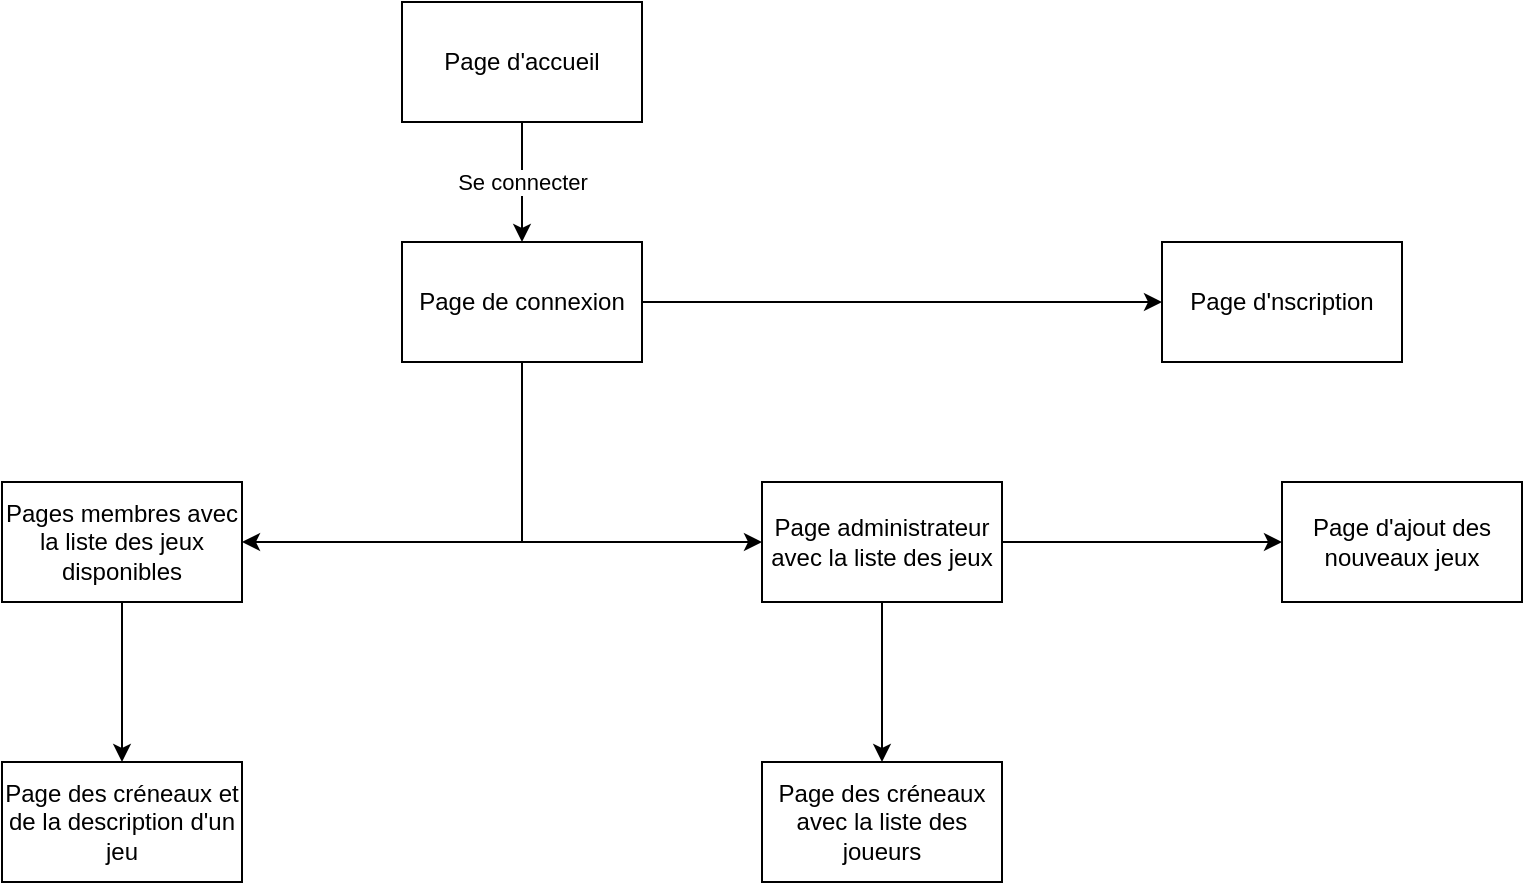 <mxfile version="22.0.3" type="device">
  <diagram name="Page-1" id="B2SHCMkdm4aLusyrsQGF">
    <mxGraphModel dx="993" dy="639" grid="1" gridSize="10" guides="1" tooltips="1" connect="1" arrows="1" fold="1" page="1" pageScale="1" pageWidth="827" pageHeight="1169" math="0" shadow="0">
      <root>
        <mxCell id="0" />
        <mxCell id="1" parent="0" />
        <mxCell id="MwQLpnIS52IHnqAtrCd0-7" value="Pages membres avec la liste des jeux disponibles" style="rounded=0;whiteSpace=wrap;html=1;" vertex="1" parent="1">
          <mxGeometry x="40" y="260" width="120" height="60" as="geometry" />
        </mxCell>
        <mxCell id="MwQLpnIS52IHnqAtrCd0-8" value="Page administrateur avec la liste des jeux" style="rounded=0;whiteSpace=wrap;html=1;" vertex="1" parent="1">
          <mxGeometry x="420" y="260" width="120" height="60" as="geometry" />
        </mxCell>
        <mxCell id="MwQLpnIS52IHnqAtrCd0-9" value="Page d&#39;nscription" style="rounded=0;whiteSpace=wrap;html=1;" vertex="1" parent="1">
          <mxGeometry x="620" y="140" width="120" height="60" as="geometry" />
        </mxCell>
        <mxCell id="MwQLpnIS52IHnqAtrCd0-14" value="Page des créneaux et de la description d&#39;un jeu" style="rounded=0;whiteSpace=wrap;html=1;" vertex="1" parent="1">
          <mxGeometry x="40" y="400" width="120" height="60" as="geometry" />
        </mxCell>
        <mxCell id="MwQLpnIS52IHnqAtrCd0-15" value="" style="group" vertex="1" connectable="0" parent="1">
          <mxGeometry x="240" y="20" width="120" height="180" as="geometry" />
        </mxCell>
        <mxCell id="MwQLpnIS52IHnqAtrCd0-5" value="Page d&#39;accueil" style="rounded=0;whiteSpace=wrap;html=1;" vertex="1" parent="MwQLpnIS52IHnqAtrCd0-15">
          <mxGeometry width="120" height="60" as="geometry" />
        </mxCell>
        <mxCell id="MwQLpnIS52IHnqAtrCd0-6" value="Page de connexion" style="rounded=0;whiteSpace=wrap;html=1;" vertex="1" parent="MwQLpnIS52IHnqAtrCd0-15">
          <mxGeometry y="120" width="120" height="60" as="geometry" />
        </mxCell>
        <mxCell id="MwQLpnIS52IHnqAtrCd0-10" value="" style="endArrow=classic;html=1;rounded=0;exitX=0.5;exitY=1;exitDx=0;exitDy=0;entryX=0.5;entryY=0;entryDx=0;entryDy=0;" edge="1" parent="MwQLpnIS52IHnqAtrCd0-15" source="MwQLpnIS52IHnqAtrCd0-5" target="MwQLpnIS52IHnqAtrCd0-6">
          <mxGeometry relative="1" as="geometry">
            <mxPoint x="-10" y="290" as="sourcePoint" />
            <mxPoint x="150" y="290" as="targetPoint" />
          </mxGeometry>
        </mxCell>
        <mxCell id="MwQLpnIS52IHnqAtrCd0-11" value="Se connecter" style="edgeLabel;resizable=0;html=1;align=center;verticalAlign=middle;" connectable="0" vertex="1" parent="MwQLpnIS52IHnqAtrCd0-10">
          <mxGeometry relative="1" as="geometry" />
        </mxCell>
        <mxCell id="MwQLpnIS52IHnqAtrCd0-16" value="Page des créneaux avec la liste des joueurs" style="rounded=0;whiteSpace=wrap;html=1;" vertex="1" parent="1">
          <mxGeometry x="420" y="400" width="120" height="60" as="geometry" />
        </mxCell>
        <mxCell id="MwQLpnIS52IHnqAtrCd0-23" value="" style="endArrow=classic;startArrow=classic;html=1;rounded=0;exitX=1;exitY=0.5;exitDx=0;exitDy=0;entryX=0;entryY=0.5;entryDx=0;entryDy=0;" edge="1" parent="1" source="MwQLpnIS52IHnqAtrCd0-7" target="MwQLpnIS52IHnqAtrCd0-8">
          <mxGeometry width="50" height="50" relative="1" as="geometry">
            <mxPoint x="380" y="350" as="sourcePoint" />
            <mxPoint x="430" y="300" as="targetPoint" />
          </mxGeometry>
        </mxCell>
        <mxCell id="MwQLpnIS52IHnqAtrCd0-24" value="" style="endArrow=none;html=1;rounded=0;exitX=0.5;exitY=1;exitDx=0;exitDy=0;" edge="1" parent="1" source="MwQLpnIS52IHnqAtrCd0-6">
          <mxGeometry width="50" height="50" relative="1" as="geometry">
            <mxPoint x="380" y="350" as="sourcePoint" />
            <mxPoint x="300" y="290" as="targetPoint" />
          </mxGeometry>
        </mxCell>
        <mxCell id="MwQLpnIS52IHnqAtrCd0-25" value="" style="endArrow=classic;html=1;rounded=0;exitX=1;exitY=0.5;exitDx=0;exitDy=0;entryX=0;entryY=0.5;entryDx=0;entryDy=0;" edge="1" parent="1" source="MwQLpnIS52IHnqAtrCd0-6" target="MwQLpnIS52IHnqAtrCd0-9">
          <mxGeometry width="50" height="50" relative="1" as="geometry">
            <mxPoint x="380" y="350" as="sourcePoint" />
            <mxPoint x="430" y="300" as="targetPoint" />
          </mxGeometry>
        </mxCell>
        <mxCell id="MwQLpnIS52IHnqAtrCd0-26" value="" style="endArrow=classic;html=1;rounded=0;exitX=0.5;exitY=1;exitDx=0;exitDy=0;" edge="1" parent="1" source="MwQLpnIS52IHnqAtrCd0-8" target="MwQLpnIS52IHnqAtrCd0-16">
          <mxGeometry width="50" height="50" relative="1" as="geometry">
            <mxPoint x="380" y="350" as="sourcePoint" />
            <mxPoint x="430" y="300" as="targetPoint" />
          </mxGeometry>
        </mxCell>
        <mxCell id="MwQLpnIS52IHnqAtrCd0-27" value="" style="endArrow=classic;html=1;rounded=0;exitX=0.5;exitY=1;exitDx=0;exitDy=0;entryX=0.5;entryY=0;entryDx=0;entryDy=0;" edge="1" parent="1" source="MwQLpnIS52IHnqAtrCd0-7" target="MwQLpnIS52IHnqAtrCd0-14">
          <mxGeometry width="50" height="50" relative="1" as="geometry">
            <mxPoint x="390" y="360" as="sourcePoint" />
            <mxPoint x="440" y="310" as="targetPoint" />
          </mxGeometry>
        </mxCell>
        <mxCell id="MwQLpnIS52IHnqAtrCd0-28" value="Page d&#39;ajout des nouveaux jeux" style="rounded=0;whiteSpace=wrap;html=1;" vertex="1" parent="1">
          <mxGeometry x="680" y="260" width="120" height="60" as="geometry" />
        </mxCell>
        <mxCell id="MwQLpnIS52IHnqAtrCd0-29" value="" style="endArrow=classic;html=1;rounded=0;entryX=0;entryY=0.5;entryDx=0;entryDy=0;exitX=1;exitY=0.5;exitDx=0;exitDy=0;" edge="1" parent="1" source="MwQLpnIS52IHnqAtrCd0-8" target="MwQLpnIS52IHnqAtrCd0-28">
          <mxGeometry width="50" height="50" relative="1" as="geometry">
            <mxPoint x="380" y="350" as="sourcePoint" />
            <mxPoint x="430" y="300" as="targetPoint" />
          </mxGeometry>
        </mxCell>
      </root>
    </mxGraphModel>
  </diagram>
</mxfile>
